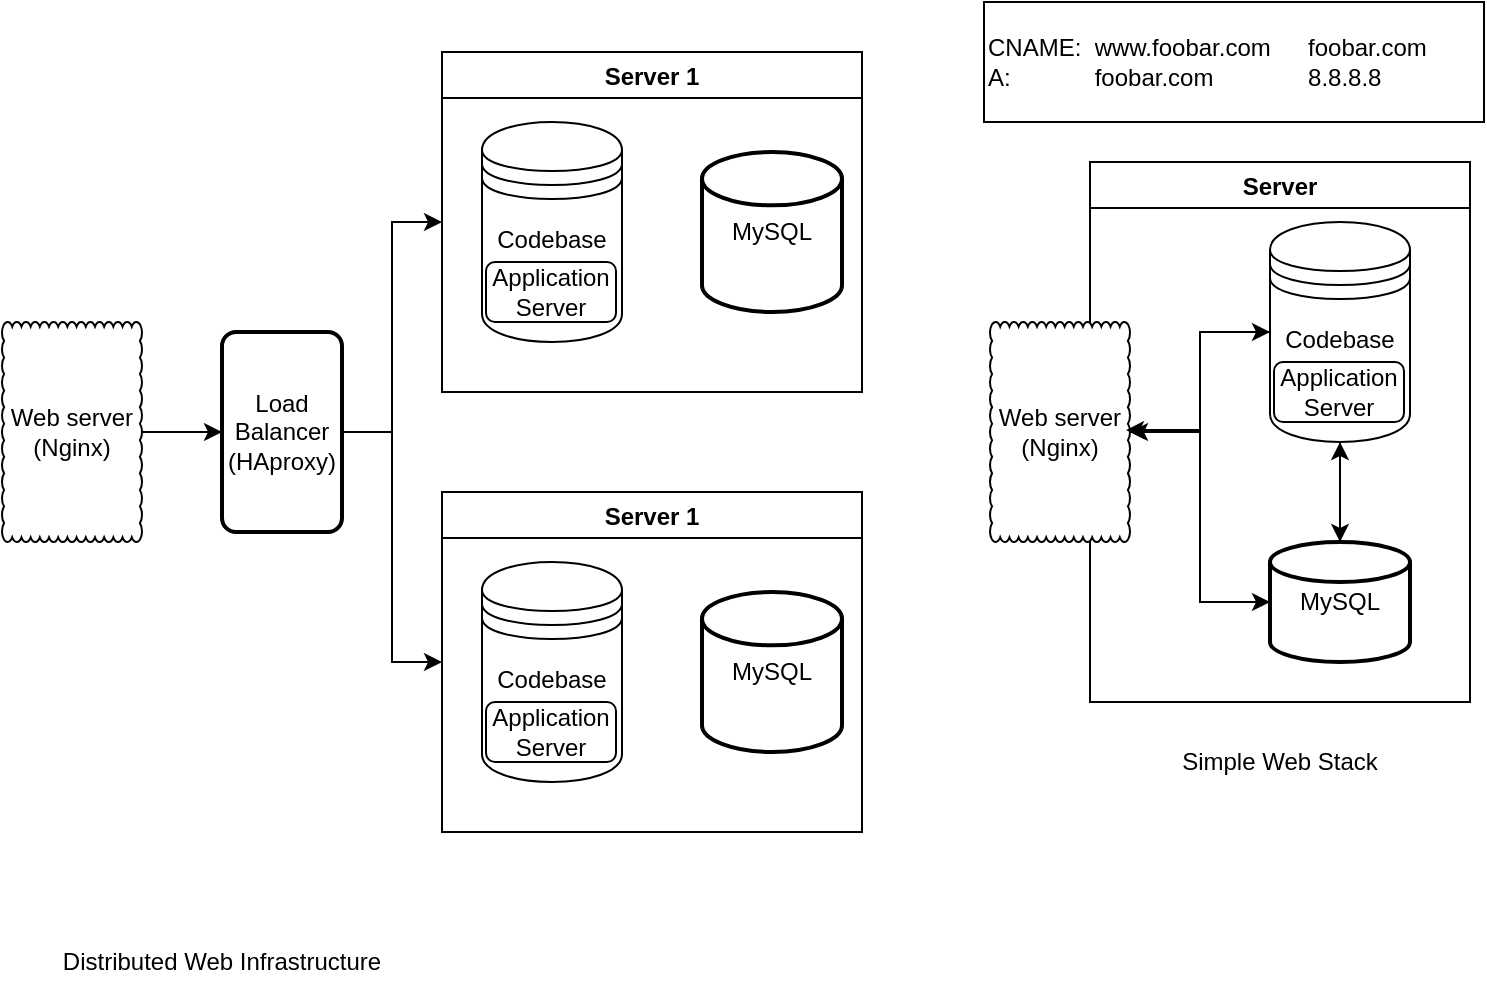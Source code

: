 <mxfile version="25.0.3">
  <diagram name="Page-1" id="VDJs0PAIQ_YoyMKNlJH6">
    <mxGraphModel dx="1114" dy="642" grid="1" gridSize="10" guides="1" tooltips="1" connect="1" arrows="1" fold="1" page="1" pageScale="1" pageWidth="850" pageHeight="1100" background="none" math="0" shadow="0">
      <root>
        <mxCell id="0" />
        <mxCell id="1" parent="0" />
        <UserObject label="&lt;div align=&quot;left&quot;&gt;CNAME:&lt;span style=&quot;white-space: pre;&quot;&gt;&#x9;&lt;/span&gt;www.foobar.com&lt;span style=&quot;white-space: pre;&quot;&gt;&#x9;&lt;/span&gt;foobar.com&lt;/div&gt;&lt;div align=&quot;left&quot;&gt;A:&lt;span style=&quot;white-space: pre;&quot;&gt;&#x9;&lt;/span&gt;&lt;span style=&quot;white-space: pre;&quot;&gt;&#x9;&lt;/span&gt;foobar.com&lt;span style=&quot;white-space: pre;&quot;&gt;&#x9;&lt;span style=&quot;white-space: pre;&quot;&gt;&#x9;&lt;/span&gt;&lt;/span&gt;8.8.8.8&lt;br&gt;&lt;/div&gt;" treeRoot="1" id="dG9p99vSCrw2FUkWGB2x-3">
          <mxCell style="whiteSpace=wrap;html=1;align=left;treeFolding=1;treeMoving=1;newEdgeStyle={&quot;edgeStyle&quot;:&quot;elbowEdgeStyle&quot;,&quot;startArrow&quot;:&quot;none&quot;,&quot;endArrow&quot;:&quot;none&quot;};" vertex="1" parent="1">
            <mxGeometry x="561" y="15" width="250" height="60" as="geometry" />
          </mxCell>
        </UserObject>
        <mxCell id="dG9p99vSCrw2FUkWGB2x-9" value="Server" style="swimlane;" vertex="1" parent="1">
          <mxGeometry x="614" y="95" width="190" height="270" as="geometry" />
        </mxCell>
        <mxCell id="dG9p99vSCrw2FUkWGB2x-11" value="Web server (Nginx)" style="whiteSpace=wrap;html=1;shape=mxgraph.basic.cloud_rect" vertex="1" parent="dG9p99vSCrw2FUkWGB2x-9">
          <mxGeometry x="-50" y="80" width="70" height="110" as="geometry" />
        </mxCell>
        <mxCell id="dG9p99vSCrw2FUkWGB2x-1" value="&lt;div&gt;Codebase&lt;/div&gt;&lt;div&gt;&lt;br&gt;&lt;/div&gt;&lt;div&gt;&lt;br&gt;&lt;/div&gt;" style="shape=datastore;whiteSpace=wrap;html=1;" vertex="1" parent="dG9p99vSCrw2FUkWGB2x-9">
          <mxGeometry x="90" y="30" width="70" height="110" as="geometry" />
        </mxCell>
        <mxCell id="dG9p99vSCrw2FUkWGB2x-14" style="edgeStyle=orthogonalEdgeStyle;rounded=0;orthogonalLoop=1;jettySize=auto;html=1;entryX=0;entryY=0.5;entryDx=0;entryDy=0;" edge="1" parent="dG9p99vSCrw2FUkWGB2x-9" source="dG9p99vSCrw2FUkWGB2x-11" target="dG9p99vSCrw2FUkWGB2x-1">
          <mxGeometry relative="1" as="geometry" />
        </mxCell>
        <mxCell id="dG9p99vSCrw2FUkWGB2x-16" style="edgeStyle=orthogonalEdgeStyle;rounded=0;orthogonalLoop=1;jettySize=auto;html=1;entryX=0.971;entryY=0.491;entryDx=0;entryDy=0;entryPerimeter=0;" edge="1" parent="dG9p99vSCrw2FUkWGB2x-9" source="dG9p99vSCrw2FUkWGB2x-1" target="dG9p99vSCrw2FUkWGB2x-11">
          <mxGeometry relative="1" as="geometry" />
        </mxCell>
        <mxCell id="dG9p99vSCrw2FUkWGB2x-2" value="&lt;div&gt;MySQL&lt;/div&gt;" style="strokeWidth=2;html=1;shape=mxgraph.flowchart.database;whiteSpace=wrap;" vertex="1" parent="dG9p99vSCrw2FUkWGB2x-9">
          <mxGeometry x="90" y="190" width="70" height="60" as="geometry" />
        </mxCell>
        <mxCell id="dG9p99vSCrw2FUkWGB2x-5" style="edgeStyle=orthogonalEdgeStyle;rounded=0;orthogonalLoop=1;jettySize=auto;html=1;" edge="1" parent="dG9p99vSCrw2FUkWGB2x-9" source="dG9p99vSCrw2FUkWGB2x-1" target="dG9p99vSCrw2FUkWGB2x-2">
          <mxGeometry relative="1" as="geometry" />
        </mxCell>
        <mxCell id="dG9p99vSCrw2FUkWGB2x-6" style="edgeStyle=orthogonalEdgeStyle;rounded=0;orthogonalLoop=1;jettySize=auto;html=1;entryX=0.5;entryY=1;entryDx=0;entryDy=0;" edge="1" parent="dG9p99vSCrw2FUkWGB2x-9" source="dG9p99vSCrw2FUkWGB2x-2" target="dG9p99vSCrw2FUkWGB2x-1">
          <mxGeometry relative="1" as="geometry" />
        </mxCell>
        <mxCell id="dG9p99vSCrw2FUkWGB2x-15" style="edgeStyle=orthogonalEdgeStyle;rounded=0;orthogonalLoop=1;jettySize=auto;html=1;entryX=0;entryY=0.5;entryDx=0;entryDy=0;entryPerimeter=0;" edge="1" parent="dG9p99vSCrw2FUkWGB2x-9" source="dG9p99vSCrw2FUkWGB2x-11" target="dG9p99vSCrw2FUkWGB2x-2">
          <mxGeometry relative="1" as="geometry" />
        </mxCell>
        <mxCell id="dG9p99vSCrw2FUkWGB2x-17" style="edgeStyle=orthogonalEdgeStyle;rounded=0;orthogonalLoop=1;jettySize=auto;html=1;" edge="1" parent="dG9p99vSCrw2FUkWGB2x-9" source="dG9p99vSCrw2FUkWGB2x-2" target="dG9p99vSCrw2FUkWGB2x-11">
          <mxGeometry relative="1" as="geometry" />
        </mxCell>
        <mxCell id="dG9p99vSCrw2FUkWGB2x-19" value="Application Server" style="rounded=1;whiteSpace=wrap;html=1;" vertex="1" parent="dG9p99vSCrw2FUkWGB2x-9">
          <mxGeometry x="92" y="100" width="65" height="30" as="geometry" />
        </mxCell>
        <mxCell id="dG9p99vSCrw2FUkWGB2x-22" value="Simple Web Stack" style="text;html=1;align=center;verticalAlign=middle;whiteSpace=wrap;rounded=0;" vertex="1" parent="1">
          <mxGeometry x="629" y="380" width="160" height="30" as="geometry" />
        </mxCell>
        <mxCell id="dG9p99vSCrw2FUkWGB2x-23" value="Distributed Web Infrastructure" style="text;html=1;align=center;verticalAlign=middle;whiteSpace=wrap;rounded=0;" vertex="1" parent="1">
          <mxGeometry x="70" y="480" width="220" height="30" as="geometry" />
        </mxCell>
        <mxCell id="dG9p99vSCrw2FUkWGB2x-25" value="Server 1" style="swimlane;startSize=23;" vertex="1" parent="1">
          <mxGeometry x="290" y="40" width="210" height="170" as="geometry" />
        </mxCell>
        <mxCell id="dG9p99vSCrw2FUkWGB2x-36" value="" style="group" vertex="1" connectable="0" parent="dG9p99vSCrw2FUkWGB2x-25">
          <mxGeometry x="20" y="35" width="70" height="110" as="geometry" />
        </mxCell>
        <mxCell id="dG9p99vSCrw2FUkWGB2x-27" value="&lt;div&gt;Codebase&lt;/div&gt;&lt;div&gt;&lt;br&gt;&lt;/div&gt;&lt;div&gt;&lt;br&gt;&lt;/div&gt;" style="shape=datastore;whiteSpace=wrap;html=1;" vertex="1" parent="dG9p99vSCrw2FUkWGB2x-36">
          <mxGeometry width="70" height="110" as="geometry" />
        </mxCell>
        <mxCell id="dG9p99vSCrw2FUkWGB2x-35" value="Application Server" style="rounded=1;whiteSpace=wrap;html=1;" vertex="1" parent="dG9p99vSCrw2FUkWGB2x-36">
          <mxGeometry x="2" y="70" width="65" height="30" as="geometry" />
        </mxCell>
        <mxCell id="dG9p99vSCrw2FUkWGB2x-30" value="&lt;div&gt;MySQL&lt;/div&gt;" style="strokeWidth=2;html=1;shape=mxgraph.flowchart.database;whiteSpace=wrap;" vertex="1" parent="dG9p99vSCrw2FUkWGB2x-25">
          <mxGeometry x="130" y="50" width="70" height="80" as="geometry" />
        </mxCell>
        <mxCell id="dG9p99vSCrw2FUkWGB2x-50" style="edgeStyle=orthogonalEdgeStyle;rounded=0;orthogonalLoop=1;jettySize=auto;html=1;" edge="1" parent="1" source="dG9p99vSCrw2FUkWGB2x-26" target="dG9p99vSCrw2FUkWGB2x-40">
          <mxGeometry relative="1" as="geometry" />
        </mxCell>
        <mxCell id="dG9p99vSCrw2FUkWGB2x-26" value="Web server (Nginx)" style="whiteSpace=wrap;html=1;shape=mxgraph.basic.cloud_rect" vertex="1" parent="1">
          <mxGeometry x="70" y="175" width="70" height="110" as="geometry" />
        </mxCell>
        <mxCell id="dG9p99vSCrw2FUkWGB2x-46" style="edgeStyle=orthogonalEdgeStyle;rounded=0;orthogonalLoop=1;jettySize=auto;html=1;entryX=0;entryY=0.5;entryDx=0;entryDy=0;" edge="1" parent="1" source="dG9p99vSCrw2FUkWGB2x-40" target="dG9p99vSCrw2FUkWGB2x-25">
          <mxGeometry relative="1" as="geometry" />
        </mxCell>
        <mxCell id="dG9p99vSCrw2FUkWGB2x-49" style="edgeStyle=orthogonalEdgeStyle;rounded=0;orthogonalLoop=1;jettySize=auto;html=1;entryX=0;entryY=0.5;entryDx=0;entryDy=0;" edge="1" parent="1" source="dG9p99vSCrw2FUkWGB2x-40" target="dG9p99vSCrw2FUkWGB2x-41">
          <mxGeometry relative="1" as="geometry" />
        </mxCell>
        <mxCell id="dG9p99vSCrw2FUkWGB2x-40" value="Load Balancer (HAproxy)" style="rounded=1;whiteSpace=wrap;html=1;absoluteArcSize=1;arcSize=14;strokeWidth=2;" vertex="1" parent="1">
          <mxGeometry x="180" y="180" width="60" height="100" as="geometry" />
        </mxCell>
        <mxCell id="dG9p99vSCrw2FUkWGB2x-41" value="Server 1" style="swimlane;startSize=23;" vertex="1" parent="1">
          <mxGeometry x="290" y="260" width="210" height="170" as="geometry" />
        </mxCell>
        <mxCell id="dG9p99vSCrw2FUkWGB2x-42" value="" style="group" vertex="1" connectable="0" parent="dG9p99vSCrw2FUkWGB2x-41">
          <mxGeometry x="20" y="35" width="70" height="110" as="geometry" />
        </mxCell>
        <mxCell id="dG9p99vSCrw2FUkWGB2x-43" value="&lt;div&gt;Codebase&lt;/div&gt;&lt;div&gt;&lt;br&gt;&lt;/div&gt;&lt;div&gt;&lt;br&gt;&lt;/div&gt;" style="shape=datastore;whiteSpace=wrap;html=1;" vertex="1" parent="dG9p99vSCrw2FUkWGB2x-42">
          <mxGeometry width="70" height="110" as="geometry" />
        </mxCell>
        <mxCell id="dG9p99vSCrw2FUkWGB2x-44" value="Application Server" style="rounded=1;whiteSpace=wrap;html=1;" vertex="1" parent="dG9p99vSCrw2FUkWGB2x-42">
          <mxGeometry x="2" y="70" width="65" height="30" as="geometry" />
        </mxCell>
        <mxCell id="dG9p99vSCrw2FUkWGB2x-45" value="&lt;div&gt;MySQL&lt;/div&gt;" style="strokeWidth=2;html=1;shape=mxgraph.flowchart.database;whiteSpace=wrap;" vertex="1" parent="dG9p99vSCrw2FUkWGB2x-41">
          <mxGeometry x="130" y="50" width="70" height="80" as="geometry" />
        </mxCell>
      </root>
    </mxGraphModel>
  </diagram>
</mxfile>
